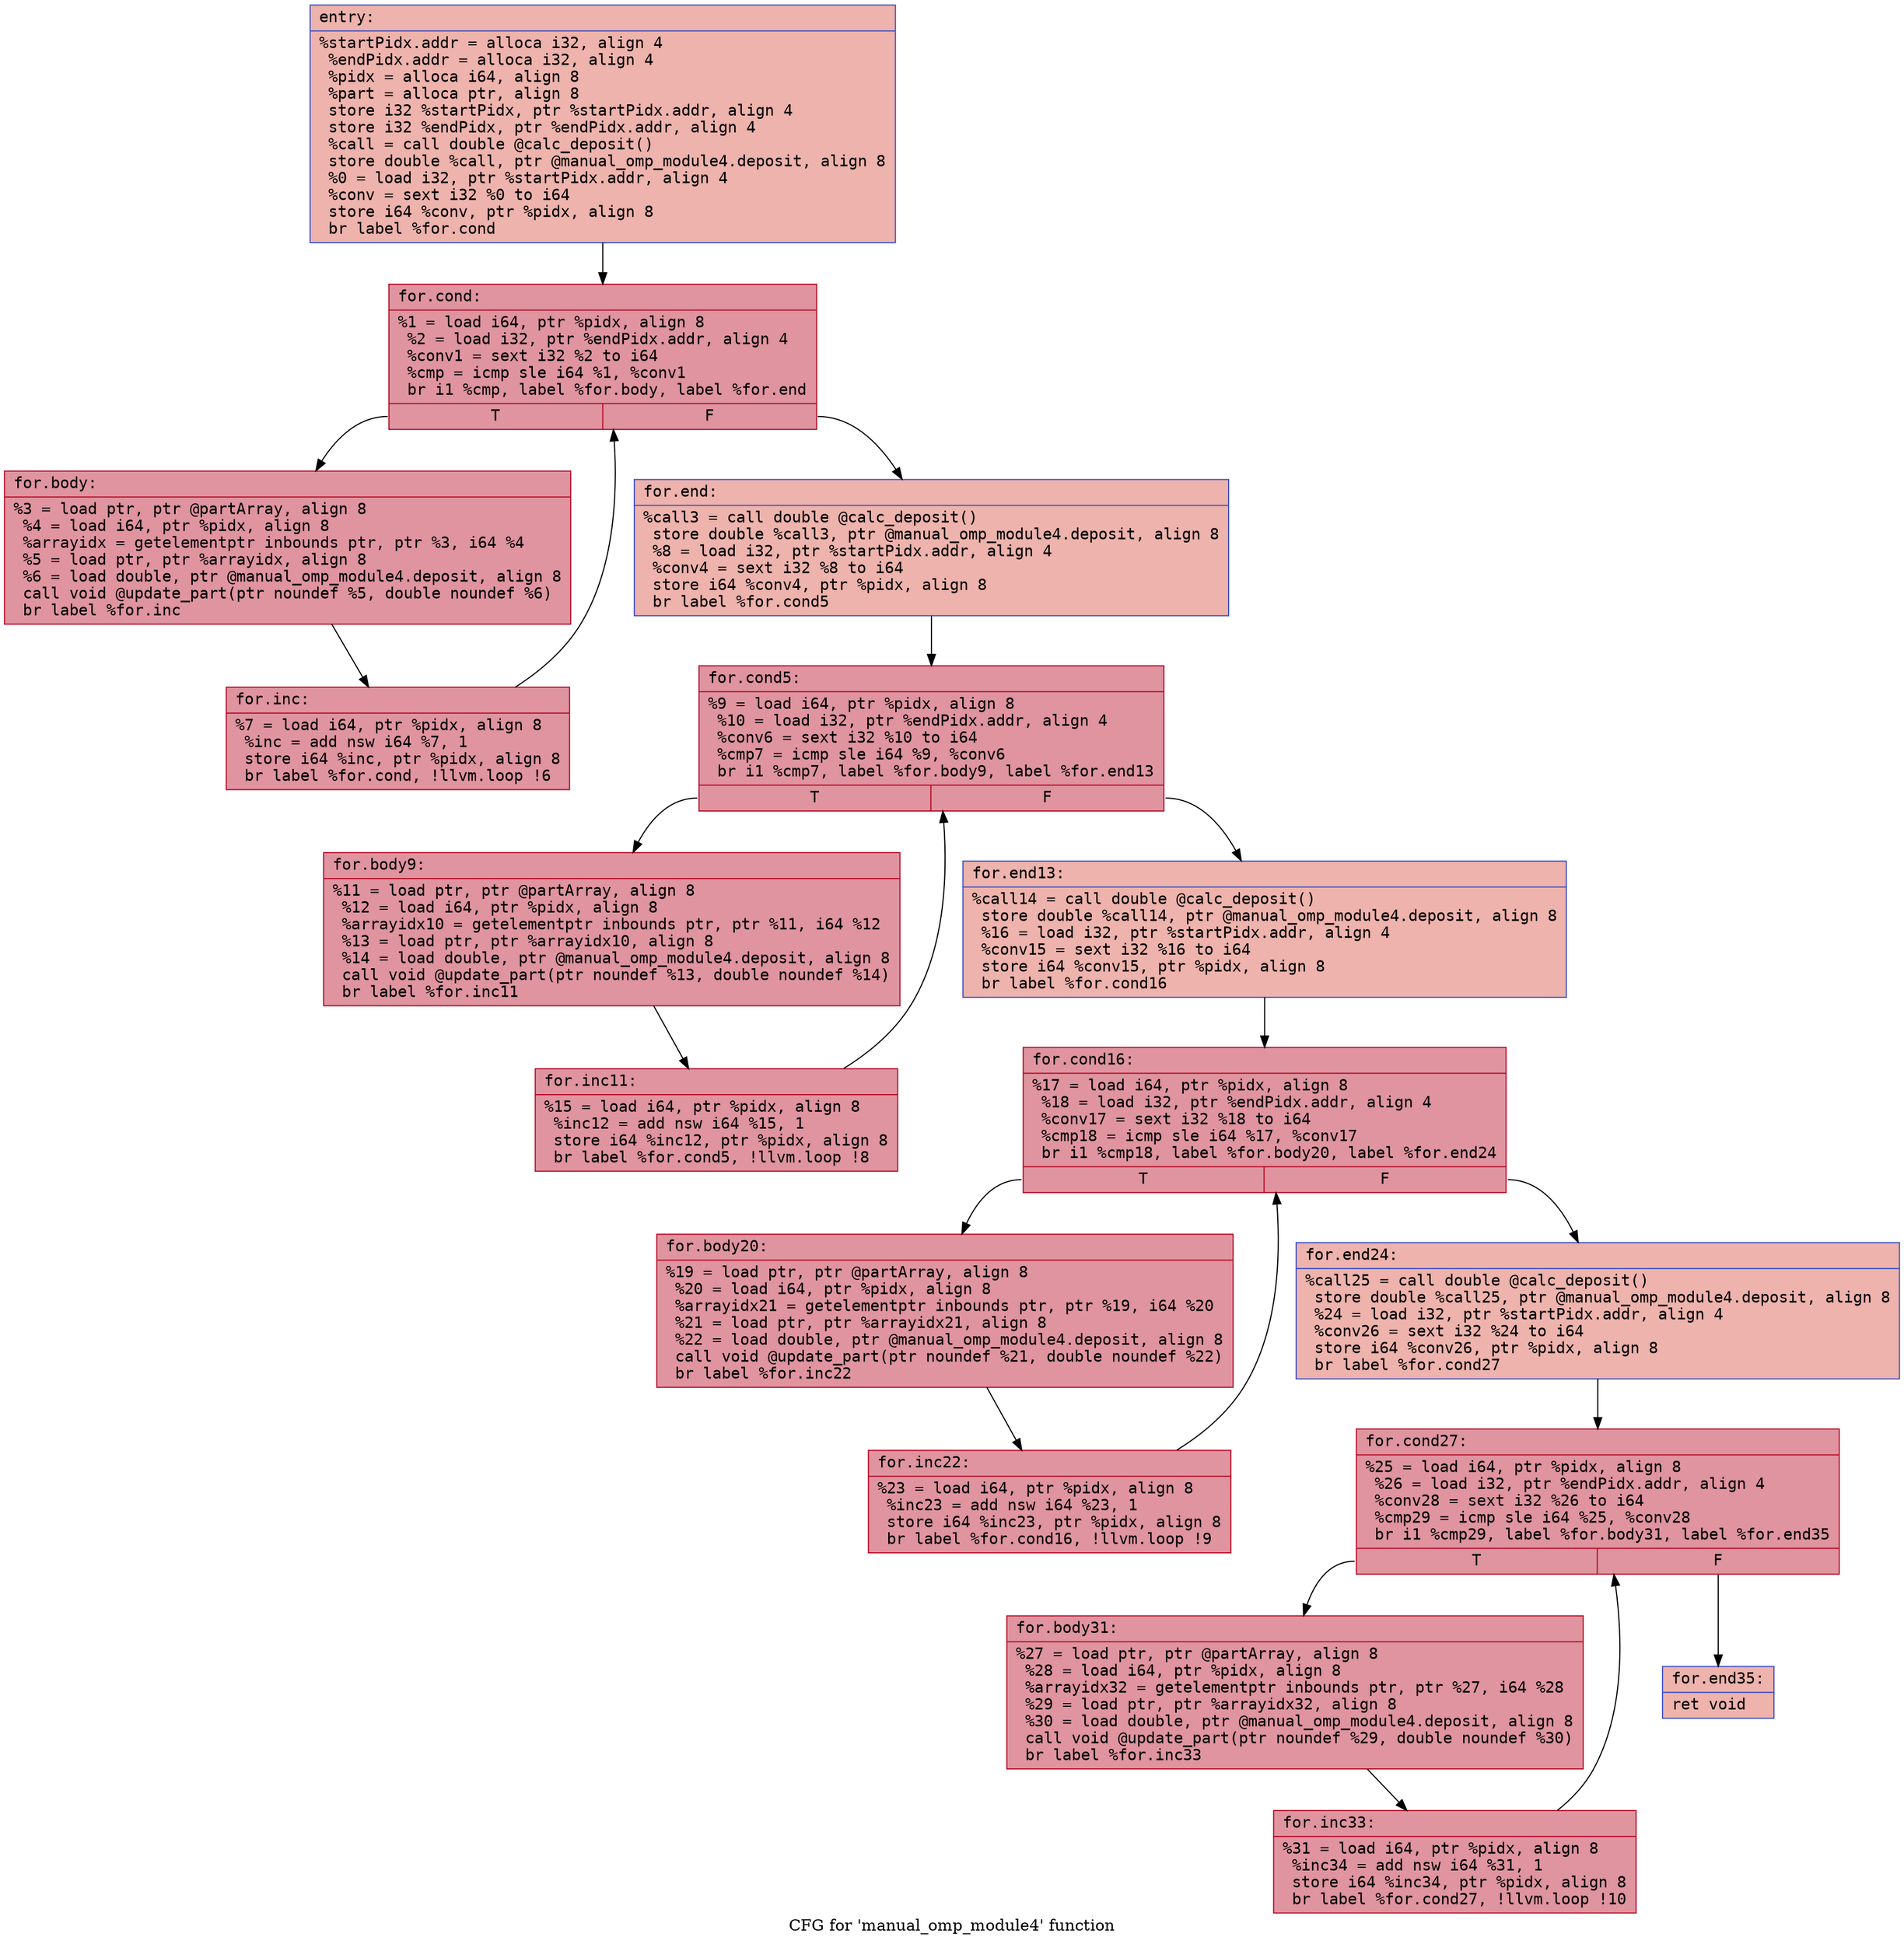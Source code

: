 digraph "CFG for 'manual_omp_module4' function" {
	label="CFG for 'manual_omp_module4' function";

	Node0x5567ef5b6b10 [shape=record,color="#3d50c3ff", style=filled, fillcolor="#d6524470" fontname="Courier",label="{entry:\l|  %startPidx.addr = alloca i32, align 4\l  %endPidx.addr = alloca i32, align 4\l  %pidx = alloca i64, align 8\l  %part = alloca ptr, align 8\l  store i32 %startPidx, ptr %startPidx.addr, align 4\l  store i32 %endPidx, ptr %endPidx.addr, align 4\l  %call = call double @calc_deposit()\l  store double %call, ptr @manual_omp_module4.deposit, align 8\l  %0 = load i32, ptr %startPidx.addr, align 4\l  %conv = sext i32 %0 to i64\l  store i64 %conv, ptr %pidx, align 8\l  br label %for.cond\l}"];
	Node0x5567ef5b6b10 -> Node0x5567ef5b7290[tooltip="entry -> for.cond\nProbability 100.00%" ];
	Node0x5567ef5b7290 [shape=record,color="#b70d28ff", style=filled, fillcolor="#b70d2870" fontname="Courier",label="{for.cond:\l|  %1 = load i64, ptr %pidx, align 8\l  %2 = load i32, ptr %endPidx.addr, align 4\l  %conv1 = sext i32 %2 to i64\l  %cmp = icmp sle i64 %1, %conv1\l  br i1 %cmp, label %for.body, label %for.end\l|{<s0>T|<s1>F}}"];
	Node0x5567ef5b7290:s0 -> Node0x5567ef5b7590[tooltip="for.cond -> for.body\nProbability 96.88%" ];
	Node0x5567ef5b7290:s1 -> Node0x5567ef5b69e0[tooltip="for.cond -> for.end\nProbability 3.12%" ];
	Node0x5567ef5b7590 [shape=record,color="#b70d28ff", style=filled, fillcolor="#b70d2870" fontname="Courier",label="{for.body:\l|  %3 = load ptr, ptr @partArray, align 8\l  %4 = load i64, ptr %pidx, align 8\l  %arrayidx = getelementptr inbounds ptr, ptr %3, i64 %4\l  %5 = load ptr, ptr %arrayidx, align 8\l  %6 = load double, ptr @manual_omp_module4.deposit, align 8\l  call void @update_part(ptr noundef %5, double noundef %6)\l  br label %for.inc\l}"];
	Node0x5567ef5b7590 -> Node0x5567ef5b7cb0[tooltip="for.body -> for.inc\nProbability 100.00%" ];
	Node0x5567ef5b7cb0 [shape=record,color="#b70d28ff", style=filled, fillcolor="#b70d2870" fontname="Courier",label="{for.inc:\l|  %7 = load i64, ptr %pidx, align 8\l  %inc = add nsw i64 %7, 1\l  store i64 %inc, ptr %pidx, align 8\l  br label %for.cond, !llvm.loop !6\l}"];
	Node0x5567ef5b7cb0 -> Node0x5567ef5b7290[tooltip="for.inc -> for.cond\nProbability 100.00%" ];
	Node0x5567ef5b69e0 [shape=record,color="#3d50c3ff", style=filled, fillcolor="#d6524470" fontname="Courier",label="{for.end:\l|  %call3 = call double @calc_deposit()\l  store double %call3, ptr @manual_omp_module4.deposit, align 8\l  %8 = load i32, ptr %startPidx.addr, align 4\l  %conv4 = sext i32 %8 to i64\l  store i64 %conv4, ptr %pidx, align 8\l  br label %for.cond5\l}"];
	Node0x5567ef5b69e0 -> Node0x5567ef5b83b0[tooltip="for.end -> for.cond5\nProbability 100.00%" ];
	Node0x5567ef5b83b0 [shape=record,color="#b70d28ff", style=filled, fillcolor="#b70d2870" fontname="Courier",label="{for.cond5:\l|  %9 = load i64, ptr %pidx, align 8\l  %10 = load i32, ptr %endPidx.addr, align 4\l  %conv6 = sext i32 %10 to i64\l  %cmp7 = icmp sle i64 %9, %conv6\l  br i1 %cmp7, label %for.body9, label %for.end13\l|{<s0>T|<s1>F}}"];
	Node0x5567ef5b83b0:s0 -> Node0x5567ef5b86b0[tooltip="for.cond5 -> for.body9\nProbability 96.88%" ];
	Node0x5567ef5b83b0:s1 -> Node0x5567ef5b8700[tooltip="for.cond5 -> for.end13\nProbability 3.12%" ];
	Node0x5567ef5b86b0 [shape=record,color="#b70d28ff", style=filled, fillcolor="#b70d2870" fontname="Courier",label="{for.body9:\l|  %11 = load ptr, ptr @partArray, align 8\l  %12 = load i64, ptr %pidx, align 8\l  %arrayidx10 = getelementptr inbounds ptr, ptr %11, i64 %12\l  %13 = load ptr, ptr %arrayidx10, align 8\l  %14 = load double, ptr @manual_omp_module4.deposit, align 8\l  call void @update_part(ptr noundef %13, double noundef %14)\l  br label %for.inc11\l}"];
	Node0x5567ef5b86b0 -> Node0x5567ef5b8e90[tooltip="for.body9 -> for.inc11\nProbability 100.00%" ];
	Node0x5567ef5b8e90 [shape=record,color="#b70d28ff", style=filled, fillcolor="#b70d2870" fontname="Courier",label="{for.inc11:\l|  %15 = load i64, ptr %pidx, align 8\l  %inc12 = add nsw i64 %15, 1\l  store i64 %inc12, ptr %pidx, align 8\l  br label %for.cond5, !llvm.loop !8\l}"];
	Node0x5567ef5b8e90 -> Node0x5567ef5b83b0[tooltip="for.inc11 -> for.cond5\nProbability 100.00%" ];
	Node0x5567ef5b8700 [shape=record,color="#3d50c3ff", style=filled, fillcolor="#d6524470" fontname="Courier",label="{for.end13:\l|  %call14 = call double @calc_deposit()\l  store double %call14, ptr @manual_omp_module4.deposit, align 8\l  %16 = load i32, ptr %startPidx.addr, align 4\l  %conv15 = sext i32 %16 to i64\l  store i64 %conv15, ptr %pidx, align 8\l  br label %for.cond16\l}"];
	Node0x5567ef5b8700 -> Node0x5567ef5b9610[tooltip="for.end13 -> for.cond16\nProbability 100.00%" ];
	Node0x5567ef5b9610 [shape=record,color="#b70d28ff", style=filled, fillcolor="#b70d2870" fontname="Courier",label="{for.cond16:\l|  %17 = load i64, ptr %pidx, align 8\l  %18 = load i32, ptr %endPidx.addr, align 4\l  %conv17 = sext i32 %18 to i64\l  %cmp18 = icmp sle i64 %17, %conv17\l  br i1 %cmp18, label %for.body20, label %for.end24\l|{<s0>T|<s1>F}}"];
	Node0x5567ef5b9610:s0 -> Node0x5567ef5b9910[tooltip="for.cond16 -> for.body20\nProbability 96.88%" ];
	Node0x5567ef5b9610:s1 -> Node0x5567ef5b9960[tooltip="for.cond16 -> for.end24\nProbability 3.12%" ];
	Node0x5567ef5b9910 [shape=record,color="#b70d28ff", style=filled, fillcolor="#b70d2870" fontname="Courier",label="{for.body20:\l|  %19 = load ptr, ptr @partArray, align 8\l  %20 = load i64, ptr %pidx, align 8\l  %arrayidx21 = getelementptr inbounds ptr, ptr %19, i64 %20\l  %21 = load ptr, ptr %arrayidx21, align 8\l  %22 = load double, ptr @manual_omp_module4.deposit, align 8\l  call void @update_part(ptr noundef %21, double noundef %22)\l  br label %for.inc22\l}"];
	Node0x5567ef5b9910 -> Node0x5567ef5b9f10[tooltip="for.body20 -> for.inc22\nProbability 100.00%" ];
	Node0x5567ef5b9f10 [shape=record,color="#b70d28ff", style=filled, fillcolor="#b70d2870" fontname="Courier",label="{for.inc22:\l|  %23 = load i64, ptr %pidx, align 8\l  %inc23 = add nsw i64 %23, 1\l  store i64 %inc23, ptr %pidx, align 8\l  br label %for.cond16, !llvm.loop !9\l}"];
	Node0x5567ef5b9f10 -> Node0x5567ef5b9610[tooltip="for.inc22 -> for.cond16\nProbability 100.00%" ];
	Node0x5567ef5b9960 [shape=record,color="#3d50c3ff", style=filled, fillcolor="#d6524470" fontname="Courier",label="{for.end24:\l|  %call25 = call double @calc_deposit()\l  store double %call25, ptr @manual_omp_module4.deposit, align 8\l  %24 = load i32, ptr %startPidx.addr, align 4\l  %conv26 = sext i32 %24 to i64\l  store i64 %conv26, ptr %pidx, align 8\l  br label %for.cond27\l}"];
	Node0x5567ef5b9960 -> Node0x5567ef5ba690[tooltip="for.end24 -> for.cond27\nProbability 100.00%" ];
	Node0x5567ef5ba690 [shape=record,color="#b70d28ff", style=filled, fillcolor="#b70d2870" fontname="Courier",label="{for.cond27:\l|  %25 = load i64, ptr %pidx, align 8\l  %26 = load i32, ptr %endPidx.addr, align 4\l  %conv28 = sext i32 %26 to i64\l  %cmp29 = icmp sle i64 %25, %conv28\l  br i1 %cmp29, label %for.body31, label %for.end35\l|{<s0>T|<s1>F}}"];
	Node0x5567ef5ba690:s0 -> Node0x5567ef5ba990[tooltip="for.cond27 -> for.body31\nProbability 96.88%" ];
	Node0x5567ef5ba690:s1 -> Node0x5567ef5ba9e0[tooltip="for.cond27 -> for.end35\nProbability 3.12%" ];
	Node0x5567ef5ba990 [shape=record,color="#b70d28ff", style=filled, fillcolor="#b70d2870" fontname="Courier",label="{for.body31:\l|  %27 = load ptr, ptr @partArray, align 8\l  %28 = load i64, ptr %pidx, align 8\l  %arrayidx32 = getelementptr inbounds ptr, ptr %27, i64 %28\l  %29 = load ptr, ptr %arrayidx32, align 8\l  %30 = load double, ptr @manual_omp_module4.deposit, align 8\l  call void @update_part(ptr noundef %29, double noundef %30)\l  br label %for.inc33\l}"];
	Node0x5567ef5ba990 -> Node0x5567ef5baf90[tooltip="for.body31 -> for.inc33\nProbability 100.00%" ];
	Node0x5567ef5baf90 [shape=record,color="#b70d28ff", style=filled, fillcolor="#b70d2870" fontname="Courier",label="{for.inc33:\l|  %31 = load i64, ptr %pidx, align 8\l  %inc34 = add nsw i64 %31, 1\l  store i64 %inc34, ptr %pidx, align 8\l  br label %for.cond27, !llvm.loop !10\l}"];
	Node0x5567ef5baf90 -> Node0x5567ef5ba690[tooltip="for.inc33 -> for.cond27\nProbability 100.00%" ];
	Node0x5567ef5ba9e0 [shape=record,color="#3d50c3ff", style=filled, fillcolor="#d6524470" fontname="Courier",label="{for.end35:\l|  ret void\l}"];
}
